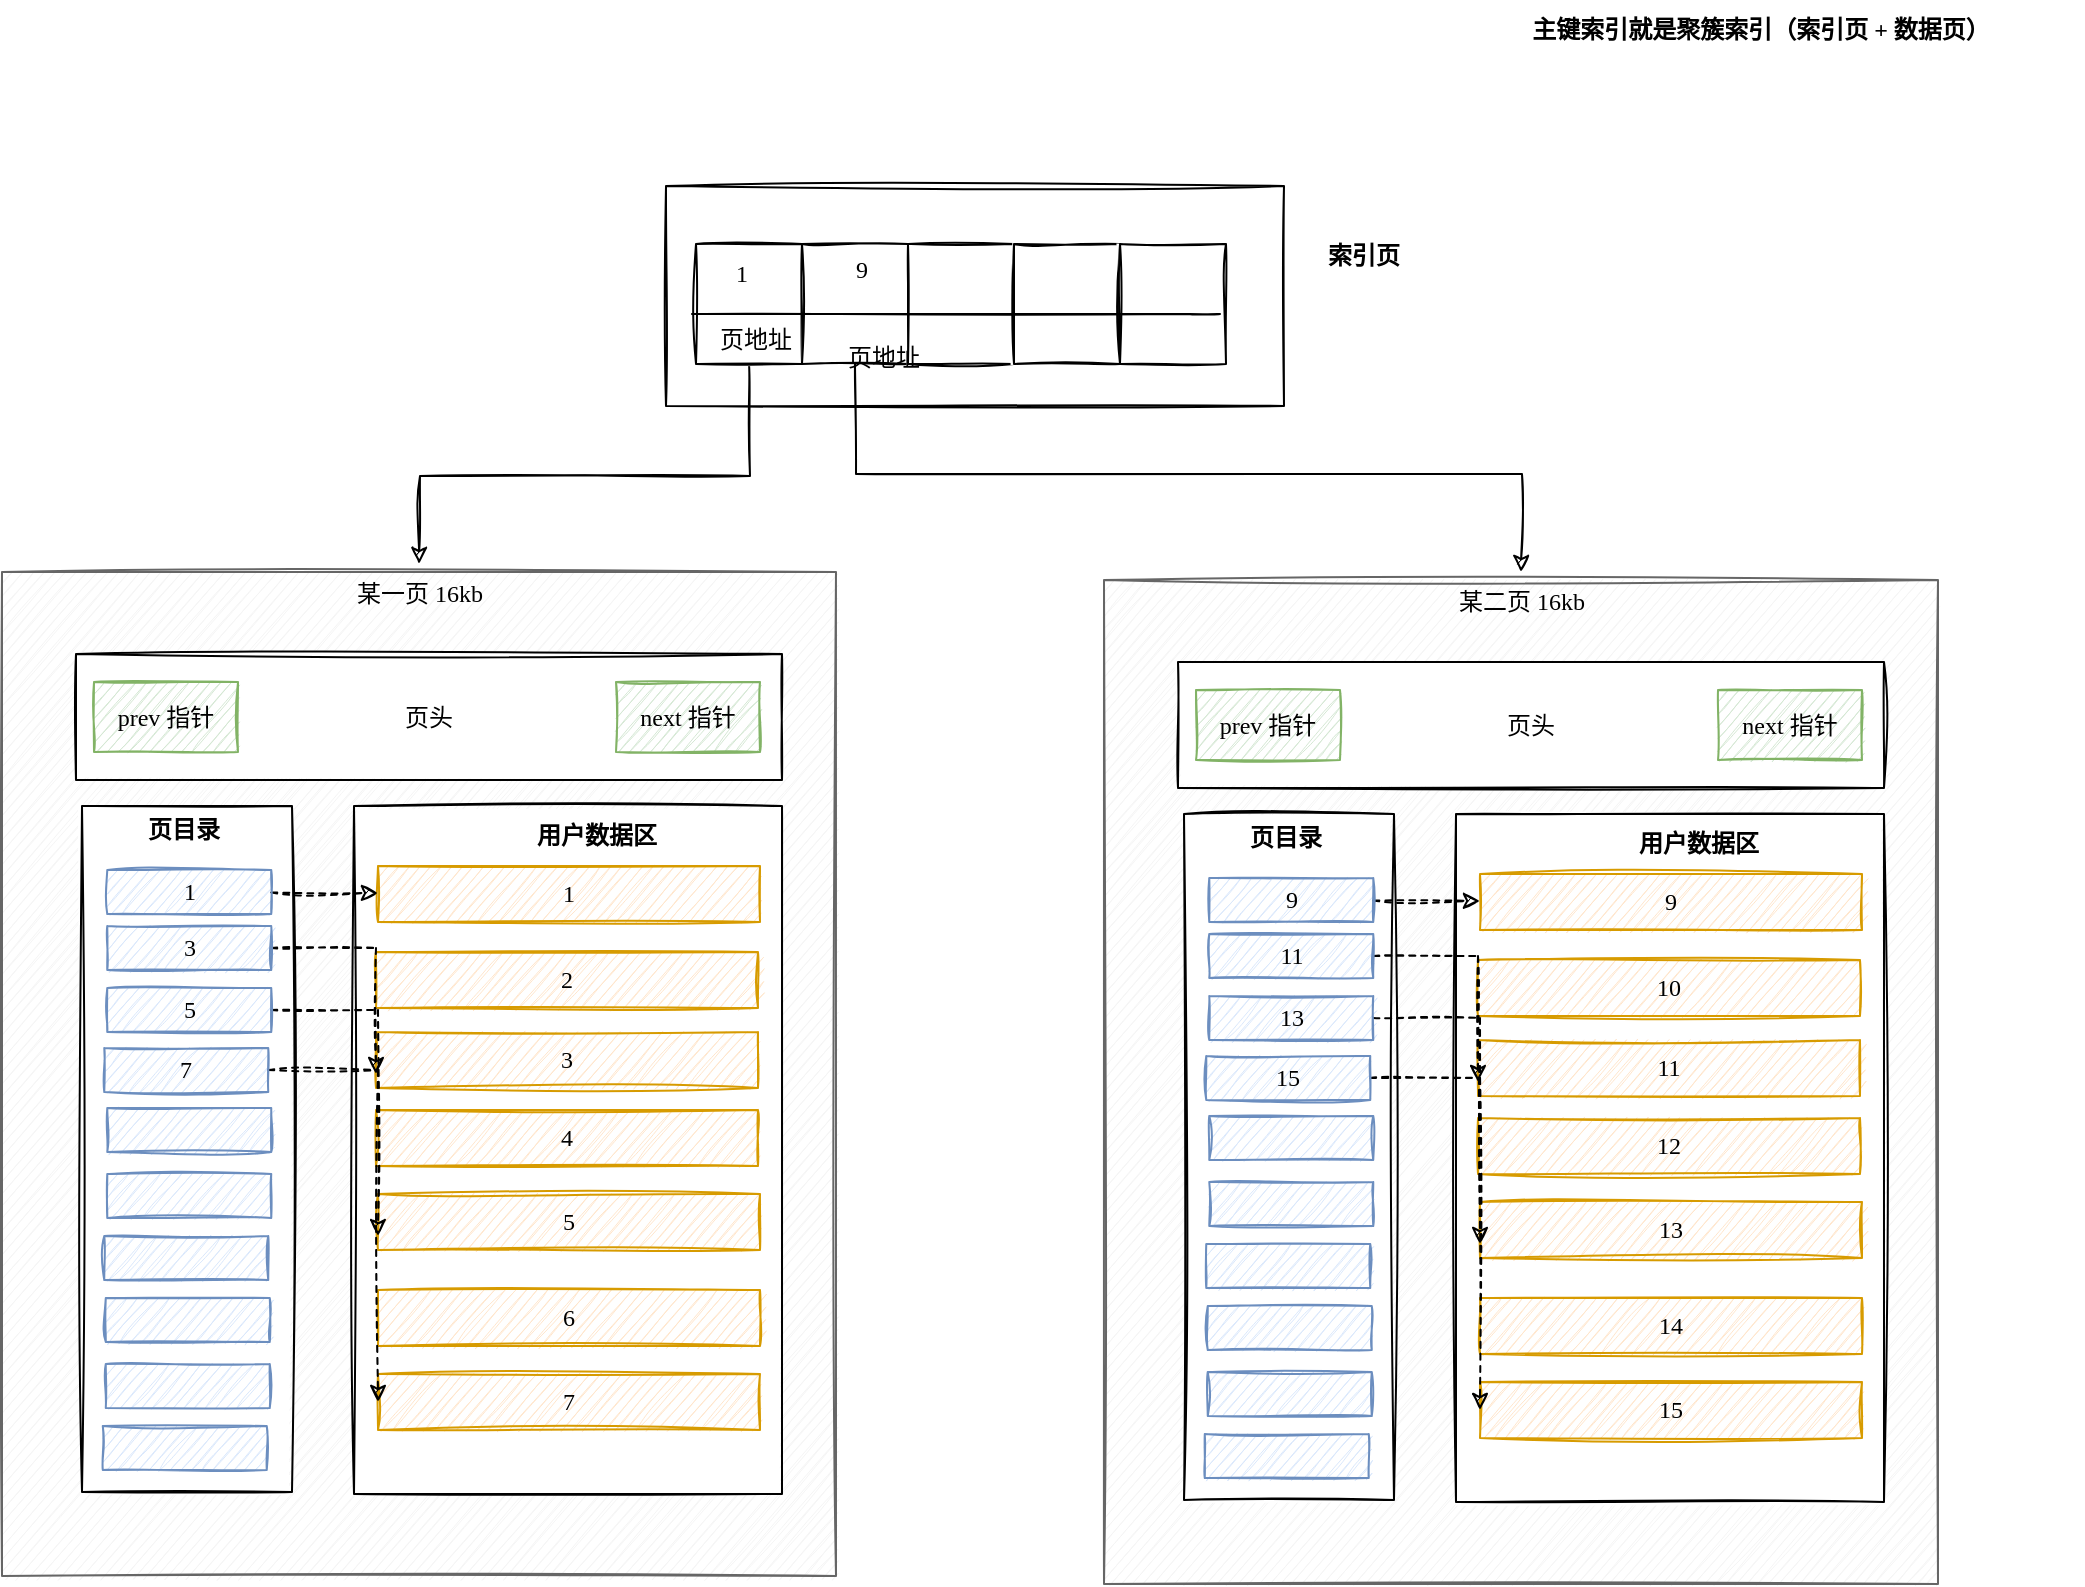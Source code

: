 <mxfile>
    <diagram id="GBUXYo0_L3jHoYtPMKWr" name="第 1 页">
        <mxGraphModel dx="1230" dy="985" grid="0" gridSize="10" guides="1" tooltips="1" connect="1" arrows="1" fold="1" page="0" pageScale="1" pageWidth="827" pageHeight="1169" math="0" shadow="0">
            <root>
                <mxCell id="0"/>
                <mxCell id="1" parent="0"/>
                <mxCell id="2" value="" style="rounded=0;whiteSpace=wrap;html=1;sketch=1;fillColor=#f5f5f5;fontColor=#333333;strokeColor=#666666;shadow=0;" parent="1" vertex="1">
                    <mxGeometry x="215" y="17" width="417" height="502" as="geometry"/>
                </mxCell>
                <mxCell id="3" value="某一页 16kb" style="text;html=1;strokeColor=none;fillColor=none;align=center;verticalAlign=middle;whiteSpace=wrap;rounded=0;sketch=1;fontFamily=Times New Roman;" parent="1" vertex="1">
                    <mxGeometry x="364.5" y="13" width="118" height="30" as="geometry"/>
                </mxCell>
                <mxCell id="4" value="页头" style="rounded=0;whiteSpace=wrap;html=1;sketch=1;fontFamily=Times New Roman;" parent="1" vertex="1">
                    <mxGeometry x="252" y="58" width="353" height="63" as="geometry"/>
                </mxCell>
                <mxCell id="5" value="prev 指针" style="rounded=0;whiteSpace=wrap;html=1;sketch=1;fontFamily=Times New Roman;fillColor=#d5e8d4;strokeColor=#82b366;" parent="1" vertex="1">
                    <mxGeometry x="261" y="72" width="72" height="35" as="geometry"/>
                </mxCell>
                <mxCell id="6" value="next 指针" style="rounded=0;whiteSpace=wrap;html=1;sketch=1;fontFamily=Times New Roman;fillColor=#d5e8d4;strokeColor=#82b366;" parent="1" vertex="1">
                    <mxGeometry x="522" y="72" width="72" height="35" as="geometry"/>
                </mxCell>
                <mxCell id="7" value="" style="rounded=0;whiteSpace=wrap;html=1;sketch=1;fontFamily=Times New Roman;" parent="1" vertex="1">
                    <mxGeometry x="391" y="134" width="214" height="344" as="geometry"/>
                </mxCell>
                <mxCell id="9" value="&lt;b&gt;用户数据区&lt;/b&gt;" style="text;html=1;strokeColor=none;fillColor=none;align=center;verticalAlign=middle;whiteSpace=wrap;rounded=0;sketch=1;fontFamily=Times New Roman;" parent="1" vertex="1">
                    <mxGeometry x="463" y="134" width="99" height="30" as="geometry"/>
                </mxCell>
                <mxCell id="10" value="1" style="rounded=0;whiteSpace=wrap;html=1;sketch=1;fontFamily=Times New Roman;fillColor=#ffe6cc;strokeColor=#d79b00;" parent="1" vertex="1">
                    <mxGeometry x="403" y="164" width="191" height="28" as="geometry"/>
                </mxCell>
                <mxCell id="11" value="2" style="rounded=0;whiteSpace=wrap;html=1;sketch=1;fontFamily=Times New Roman;fillColor=#ffe6cc;strokeColor=#d79b00;" parent="1" vertex="1">
                    <mxGeometry x="402" y="207" width="191" height="28" as="geometry"/>
                </mxCell>
                <mxCell id="12" value="3" style="rounded=0;whiteSpace=wrap;html=1;sketch=1;fontFamily=Times New Roman;fillColor=#ffe6cc;strokeColor=#d79b00;" parent="1" vertex="1">
                    <mxGeometry x="402" y="247" width="191" height="28" as="geometry"/>
                </mxCell>
                <mxCell id="13" value="7" style="rounded=0;whiteSpace=wrap;html=1;sketch=1;fontFamily=Times New Roman;fillColor=#ffe6cc;strokeColor=#d79b00;" parent="1" vertex="1">
                    <mxGeometry x="403" y="418" width="191" height="28" as="geometry"/>
                </mxCell>
                <mxCell id="14" value="6" style="rounded=0;whiteSpace=wrap;html=1;sketch=1;fontFamily=Times New Roman;fillColor=#ffe6cc;strokeColor=#d79b00;" parent="1" vertex="1">
                    <mxGeometry x="403" y="376" width="191" height="28" as="geometry"/>
                </mxCell>
                <mxCell id="15" value="5" style="rounded=0;whiteSpace=wrap;html=1;sketch=1;fontFamily=Times New Roman;fillColor=#ffe6cc;strokeColor=#d79b00;" parent="1" vertex="1">
                    <mxGeometry x="403" y="328" width="191" height="28" as="geometry"/>
                </mxCell>
                <mxCell id="16" value="4" style="rounded=0;whiteSpace=wrap;html=1;sketch=1;fontFamily=Times New Roman;fillColor=#ffe6cc;strokeColor=#d79b00;" parent="1" vertex="1">
                    <mxGeometry x="402" y="286" width="191" height="28" as="geometry"/>
                </mxCell>
                <mxCell id="17" value="" style="rounded=0;whiteSpace=wrap;html=1;sketch=1;fontFamily=Times New Roman;" parent="1" vertex="1">
                    <mxGeometry x="255" y="134" width="105" height="343" as="geometry"/>
                </mxCell>
                <mxCell id="31" style="edgeStyle=none;html=1;fontFamily=Times New Roman;dashed=1;sketch=1;" parent="1" source="18" target="10" edge="1">
                    <mxGeometry relative="1" as="geometry"/>
                </mxCell>
                <mxCell id="18" value="1" style="rounded=0;whiteSpace=wrap;html=1;sketch=1;fontFamily=Times New Roman;fillColor=#dae8fc;strokeColor=#6c8ebf;" parent="1" vertex="1">
                    <mxGeometry x="267.63" y="166" width="82" height="22" as="geometry"/>
                </mxCell>
                <mxCell id="35" style="edgeStyle=none;rounded=0;html=1;entryX=0;entryY=0.75;entryDx=0;entryDy=0;dashed=1;fontFamily=Times New Roman;sketch=1;" parent="1" source="19" target="12" edge="1">
                    <mxGeometry relative="1" as="geometry">
                        <Array as="points">
                            <mxPoint x="402" y="205"/>
                        </Array>
                    </mxGeometry>
                </mxCell>
                <mxCell id="19" value="3" style="rounded=0;whiteSpace=wrap;html=1;sketch=1;fontFamily=Times New Roman;fillColor=#dae8fc;strokeColor=#6c8ebf;" parent="1" vertex="1">
                    <mxGeometry x="267.63" y="194" width="82" height="22" as="geometry"/>
                </mxCell>
                <mxCell id="33" style="edgeStyle=none;rounded=0;html=1;entryX=0;entryY=0.75;entryDx=0;entryDy=0;dashed=1;fontFamily=Times New Roman;sketch=1;" parent="1" source="20" target="15" edge="1">
                    <mxGeometry relative="1" as="geometry">
                        <Array as="points">
                            <mxPoint x="403" y="236"/>
                        </Array>
                    </mxGeometry>
                </mxCell>
                <mxCell id="20" value="5" style="rounded=0;whiteSpace=wrap;html=1;sketch=1;fontFamily=Times New Roman;fillColor=#dae8fc;strokeColor=#6c8ebf;" parent="1" vertex="1">
                    <mxGeometry x="267.63" y="225" width="82" height="22" as="geometry"/>
                </mxCell>
                <mxCell id="34" style="edgeStyle=none;rounded=0;html=1;entryX=0;entryY=0.5;entryDx=0;entryDy=0;dashed=1;fontFamily=Times New Roman;sketch=1;" parent="1" source="21" target="13" edge="1">
                    <mxGeometry relative="1" as="geometry">
                        <Array as="points">
                            <mxPoint x="403" y="266"/>
                        </Array>
                    </mxGeometry>
                </mxCell>
                <mxCell id="21" value="7" style="rounded=0;whiteSpace=wrap;html=1;sketch=1;fontFamily=Times New Roman;fillColor=#dae8fc;strokeColor=#6c8ebf;" parent="1" vertex="1">
                    <mxGeometry x="266.13" y="255" width="82" height="22" as="geometry"/>
                </mxCell>
                <mxCell id="22" value="" style="rounded=0;whiteSpace=wrap;html=1;sketch=1;fontFamily=Times New Roman;fillColor=#dae8fc;strokeColor=#6c8ebf;" parent="1" vertex="1">
                    <mxGeometry x="267.63" y="285" width="82" height="22" as="geometry"/>
                </mxCell>
                <mxCell id="23" value="" style="rounded=0;whiteSpace=wrap;html=1;sketch=1;fontFamily=Times New Roman;fillColor=#dae8fc;strokeColor=#6c8ebf;" parent="1" vertex="1">
                    <mxGeometry x="267.63" y="318" width="82" height="22" as="geometry"/>
                </mxCell>
                <mxCell id="24" value="" style="rounded=0;whiteSpace=wrap;html=1;sketch=1;fontFamily=Times New Roman;fillColor=#dae8fc;strokeColor=#6c8ebf;" parent="1" vertex="1">
                    <mxGeometry x="266.13" y="349" width="82" height="22" as="geometry"/>
                </mxCell>
                <mxCell id="27" value="" style="rounded=0;whiteSpace=wrap;html=1;sketch=1;fontFamily=Times New Roman;fillColor=#dae8fc;strokeColor=#6c8ebf;" parent="1" vertex="1">
                    <mxGeometry x="266.88" y="380" width="82" height="22" as="geometry"/>
                </mxCell>
                <mxCell id="28" value="" style="rounded=0;whiteSpace=wrap;html=1;sketch=1;fontFamily=Times New Roman;fillColor=#dae8fc;strokeColor=#6c8ebf;" parent="1" vertex="1">
                    <mxGeometry x="266.88" y="413" width="82" height="22" as="geometry"/>
                </mxCell>
                <mxCell id="29" value="" style="rounded=0;whiteSpace=wrap;html=1;sketch=1;fontFamily=Times New Roman;fillColor=#dae8fc;strokeColor=#6c8ebf;" parent="1" vertex="1">
                    <mxGeometry x="265.38" y="444" width="82" height="22" as="geometry"/>
                </mxCell>
                <mxCell id="30" value="&lt;b&gt;页目录&lt;/b&gt;" style="text;html=1;strokeColor=none;fillColor=none;align=center;verticalAlign=middle;whiteSpace=wrap;rounded=0;sketch=1;fontFamily=Times New Roman;" parent="1" vertex="1">
                    <mxGeometry x="276.38" y="131" width="60" height="30" as="geometry"/>
                </mxCell>
                <mxCell id="36" value="" style="rounded=0;whiteSpace=wrap;html=1;sketch=1;fillColor=#f5f5f5;fontColor=#333333;strokeColor=#666666;shadow=0;" parent="1" vertex="1">
                    <mxGeometry x="766" y="21" width="417" height="502" as="geometry"/>
                </mxCell>
                <mxCell id="37" value="某二页 16kb" style="text;html=1;strokeColor=none;fillColor=none;align=center;verticalAlign=middle;whiteSpace=wrap;rounded=0;sketch=1;fontFamily=Times New Roman;" parent="1" vertex="1">
                    <mxGeometry x="915.5" y="17" width="118" height="30" as="geometry"/>
                </mxCell>
                <mxCell id="38" value="页头" style="rounded=0;whiteSpace=wrap;html=1;sketch=1;fontFamily=Times New Roman;" parent="1" vertex="1">
                    <mxGeometry x="803" y="62" width="353" height="63" as="geometry"/>
                </mxCell>
                <mxCell id="39" value="prev 指针" style="rounded=0;whiteSpace=wrap;html=1;sketch=1;fontFamily=Times New Roman;fillColor=#d5e8d4;strokeColor=#82b366;" parent="1" vertex="1">
                    <mxGeometry x="812" y="76" width="72" height="35" as="geometry"/>
                </mxCell>
                <mxCell id="40" value="next 指针" style="rounded=0;whiteSpace=wrap;html=1;sketch=1;fontFamily=Times New Roman;fillColor=#d5e8d4;strokeColor=#82b366;" parent="1" vertex="1">
                    <mxGeometry x="1073" y="76" width="72" height="35" as="geometry"/>
                </mxCell>
                <mxCell id="41" value="" style="rounded=0;whiteSpace=wrap;html=1;sketch=1;fontFamily=Times New Roman;" parent="1" vertex="1">
                    <mxGeometry x="942" y="138" width="214" height="344" as="geometry"/>
                </mxCell>
                <mxCell id="42" value="&lt;b&gt;用户数据区&lt;/b&gt;" style="text;html=1;strokeColor=none;fillColor=none;align=center;verticalAlign=middle;whiteSpace=wrap;rounded=0;sketch=1;fontFamily=Times New Roman;" parent="1" vertex="1">
                    <mxGeometry x="1014" y="138" width="99" height="30" as="geometry"/>
                </mxCell>
                <mxCell id="43" value="9" style="rounded=0;whiteSpace=wrap;html=1;sketch=1;fontFamily=Times New Roman;fillColor=#ffe6cc;strokeColor=#d79b00;" parent="1" vertex="1">
                    <mxGeometry x="954" y="168" width="191" height="28" as="geometry"/>
                </mxCell>
                <mxCell id="44" value="10" style="rounded=0;whiteSpace=wrap;html=1;sketch=1;fontFamily=Times New Roman;fillColor=#ffe6cc;strokeColor=#d79b00;" parent="1" vertex="1">
                    <mxGeometry x="953" y="211" width="191" height="28" as="geometry"/>
                </mxCell>
                <mxCell id="45" value="11" style="rounded=0;whiteSpace=wrap;html=1;sketch=1;fontFamily=Times New Roman;fillColor=#ffe6cc;strokeColor=#d79b00;" parent="1" vertex="1">
                    <mxGeometry x="953" y="251" width="191" height="28" as="geometry"/>
                </mxCell>
                <mxCell id="46" value="15" style="rounded=0;whiteSpace=wrap;html=1;sketch=1;fontFamily=Times New Roman;fillColor=#ffe6cc;strokeColor=#d79b00;" parent="1" vertex="1">
                    <mxGeometry x="954" y="422" width="191" height="28" as="geometry"/>
                </mxCell>
                <mxCell id="47" value="14" style="rounded=0;whiteSpace=wrap;html=1;sketch=1;fontFamily=Times New Roman;fillColor=#ffe6cc;strokeColor=#d79b00;" parent="1" vertex="1">
                    <mxGeometry x="954" y="380" width="191" height="28" as="geometry"/>
                </mxCell>
                <mxCell id="48" value="13" style="rounded=0;whiteSpace=wrap;html=1;sketch=1;fontFamily=Times New Roman;fillColor=#ffe6cc;strokeColor=#d79b00;" parent="1" vertex="1">
                    <mxGeometry x="954" y="332" width="191" height="28" as="geometry"/>
                </mxCell>
                <mxCell id="49" value="12" style="rounded=0;whiteSpace=wrap;html=1;sketch=1;fontFamily=Times New Roman;fillColor=#ffe6cc;strokeColor=#d79b00;" parent="1" vertex="1">
                    <mxGeometry x="953" y="290" width="191" height="28" as="geometry"/>
                </mxCell>
                <mxCell id="50" value="" style="rounded=0;whiteSpace=wrap;html=1;sketch=1;fontFamily=Times New Roman;" parent="1" vertex="1">
                    <mxGeometry x="806" y="138" width="105" height="343" as="geometry"/>
                </mxCell>
                <mxCell id="51" style="edgeStyle=none;html=1;fontFamily=Times New Roman;dashed=1;sketch=1;" parent="1" source="52" target="43" edge="1">
                    <mxGeometry relative="1" as="geometry"/>
                </mxCell>
                <mxCell id="52" value="9" style="rounded=0;whiteSpace=wrap;html=1;sketch=1;fontFamily=Times New Roman;fillColor=#dae8fc;strokeColor=#6c8ebf;" parent="1" vertex="1">
                    <mxGeometry x="818.63" y="170" width="82" height="22" as="geometry"/>
                </mxCell>
                <mxCell id="53" style="edgeStyle=none;rounded=0;html=1;entryX=0;entryY=0.75;entryDx=0;entryDy=0;dashed=1;fontFamily=Times New Roman;sketch=1;" parent="1" source="54" target="45" edge="1">
                    <mxGeometry relative="1" as="geometry">
                        <Array as="points">
                            <mxPoint x="953" y="209"/>
                        </Array>
                    </mxGeometry>
                </mxCell>
                <mxCell id="54" value="11" style="rounded=0;whiteSpace=wrap;html=1;sketch=1;fontFamily=Times New Roman;fillColor=#dae8fc;strokeColor=#6c8ebf;" parent="1" vertex="1">
                    <mxGeometry x="818.63" y="198" width="82" height="22" as="geometry"/>
                </mxCell>
                <mxCell id="55" style="edgeStyle=none;rounded=0;html=1;entryX=0;entryY=0.75;entryDx=0;entryDy=0;dashed=1;fontFamily=Times New Roman;sketch=1;" parent="1" source="56" target="48" edge="1">
                    <mxGeometry relative="1" as="geometry">
                        <Array as="points">
                            <mxPoint x="954" y="240"/>
                        </Array>
                    </mxGeometry>
                </mxCell>
                <mxCell id="56" value="13" style="rounded=0;whiteSpace=wrap;html=1;sketch=1;fontFamily=Times New Roman;fillColor=#dae8fc;strokeColor=#6c8ebf;" parent="1" vertex="1">
                    <mxGeometry x="818.63" y="229" width="82" height="22" as="geometry"/>
                </mxCell>
                <mxCell id="57" style="edgeStyle=none;rounded=0;html=1;entryX=0;entryY=0.5;entryDx=0;entryDy=0;dashed=1;fontFamily=Times New Roman;sketch=1;" parent="1" source="58" target="46" edge="1">
                    <mxGeometry relative="1" as="geometry">
                        <Array as="points">
                            <mxPoint x="954" y="270"/>
                        </Array>
                    </mxGeometry>
                </mxCell>
                <mxCell id="58" value="15" style="rounded=0;whiteSpace=wrap;html=1;sketch=1;fontFamily=Times New Roman;fillColor=#dae8fc;strokeColor=#6c8ebf;" parent="1" vertex="1">
                    <mxGeometry x="817.13" y="259" width="82" height="22" as="geometry"/>
                </mxCell>
                <mxCell id="59" value="" style="rounded=0;whiteSpace=wrap;html=1;sketch=1;fontFamily=Times New Roman;fillColor=#dae8fc;strokeColor=#6c8ebf;" parent="1" vertex="1">
                    <mxGeometry x="818.63" y="289" width="82" height="22" as="geometry"/>
                </mxCell>
                <mxCell id="60" value="" style="rounded=0;whiteSpace=wrap;html=1;sketch=1;fontFamily=Times New Roman;fillColor=#dae8fc;strokeColor=#6c8ebf;" parent="1" vertex="1">
                    <mxGeometry x="818.63" y="322" width="82" height="22" as="geometry"/>
                </mxCell>
                <mxCell id="61" value="" style="rounded=0;whiteSpace=wrap;html=1;sketch=1;fontFamily=Times New Roman;fillColor=#dae8fc;strokeColor=#6c8ebf;" parent="1" vertex="1">
                    <mxGeometry x="817.13" y="353" width="82" height="22" as="geometry"/>
                </mxCell>
                <mxCell id="62" value="" style="rounded=0;whiteSpace=wrap;html=1;sketch=1;fontFamily=Times New Roman;fillColor=#dae8fc;strokeColor=#6c8ebf;" parent="1" vertex="1">
                    <mxGeometry x="817.88" y="384" width="82" height="22" as="geometry"/>
                </mxCell>
                <mxCell id="63" value="" style="rounded=0;whiteSpace=wrap;html=1;sketch=1;fontFamily=Times New Roman;fillColor=#dae8fc;strokeColor=#6c8ebf;" parent="1" vertex="1">
                    <mxGeometry x="817.88" y="417" width="82" height="22" as="geometry"/>
                </mxCell>
                <mxCell id="64" value="" style="rounded=0;whiteSpace=wrap;html=1;sketch=1;fontFamily=Times New Roman;fillColor=#dae8fc;strokeColor=#6c8ebf;" parent="1" vertex="1">
                    <mxGeometry x="816.38" y="448" width="82" height="22" as="geometry"/>
                </mxCell>
                <mxCell id="65" value="&lt;b&gt;页目录&lt;/b&gt;" style="text;html=1;strokeColor=none;fillColor=none;align=center;verticalAlign=middle;whiteSpace=wrap;rounded=0;sketch=1;fontFamily=Times New Roman;" parent="1" vertex="1">
                    <mxGeometry x="827.38" y="135" width="60" height="30" as="geometry"/>
                </mxCell>
                <mxCell id="66" value="" style="rounded=0;whiteSpace=wrap;html=1;shadow=0;sketch=1;fontFamily=Times New Roman;" parent="1" vertex="1">
                    <mxGeometry x="547" y="-176" width="309" height="110" as="geometry"/>
                </mxCell>
                <mxCell id="73" style="edgeStyle=none;rounded=0;html=1;exitX=0.5;exitY=1;exitDx=0;exitDy=0;entryX=0.5;entryY=0;entryDx=0;entryDy=0;fontFamily=Times New Roman;sketch=1;" parent="1" source="67" target="3" edge="1">
                    <mxGeometry relative="1" as="geometry">
                        <Array as="points">
                            <mxPoint x="589" y="-31"/>
                            <mxPoint x="424" y="-31"/>
                        </Array>
                    </mxGeometry>
                </mxCell>
                <mxCell id="67" value="" style="rounded=0;whiteSpace=wrap;html=1;shadow=0;sketch=1;fontFamily=Times New Roman;" parent="1" vertex="1">
                    <mxGeometry x="562" y="-147" width="53" height="60" as="geometry"/>
                </mxCell>
                <mxCell id="74" style="edgeStyle=none;rounded=0;html=1;exitX=0.5;exitY=1;exitDx=0;exitDy=0;entryX=0.5;entryY=0;entryDx=0;entryDy=0;fontFamily=Times New Roman;sketch=1;" parent="1" source="68" target="37" edge="1">
                    <mxGeometry relative="1" as="geometry">
                        <Array as="points">
                            <mxPoint x="642" y="-32"/>
                            <mxPoint x="975" y="-32"/>
                        </Array>
                    </mxGeometry>
                </mxCell>
                <mxCell id="68" value="" style="rounded=0;whiteSpace=wrap;html=1;shadow=0;sketch=1;fontFamily=Times New Roman;" parent="1" vertex="1">
                    <mxGeometry x="615" y="-147" width="53" height="60" as="geometry"/>
                </mxCell>
                <mxCell id="69" value="" style="rounded=0;whiteSpace=wrap;html=1;shadow=0;sketch=1;fontFamily=Times New Roman;" parent="1" vertex="1">
                    <mxGeometry x="668" y="-147" width="53" height="60" as="geometry"/>
                </mxCell>
                <mxCell id="70" value="" style="rounded=0;whiteSpace=wrap;html=1;shadow=0;sketch=1;fontFamily=Times New Roman;" parent="1" vertex="1">
                    <mxGeometry x="721" y="-147" width="53" height="60" as="geometry"/>
                </mxCell>
                <mxCell id="72" value="" style="rounded=0;whiteSpace=wrap;html=1;shadow=0;sketch=1;fontFamily=Times New Roman;" parent="1" vertex="1">
                    <mxGeometry x="774" y="-147" width="53" height="60" as="geometry"/>
                </mxCell>
                <mxCell id="75" value="&lt;b&gt;索引页&lt;/b&gt;" style="text;html=1;strokeColor=none;fillColor=none;align=center;verticalAlign=middle;whiteSpace=wrap;rounded=0;shadow=0;sketch=1;fontFamily=Times New Roman;" vertex="1" parent="1">
                    <mxGeometry x="866" y="-156" width="60" height="30" as="geometry"/>
                </mxCell>
                <mxCell id="76" value="" style="endArrow=none;html=1;rounded=0;sketch=1;fontFamily=Times New Roman;" edge="1" parent="1">
                    <mxGeometry width="50" height="50" relative="1" as="geometry">
                        <mxPoint x="560" y="-112" as="sourcePoint"/>
                        <mxPoint x="824" y="-112" as="targetPoint"/>
                        <Array as="points">
                            <mxPoint x="808" y="-112"/>
                        </Array>
                    </mxGeometry>
                </mxCell>
                <mxCell id="77" value="1" style="text;html=1;strokeColor=none;fillColor=none;align=center;verticalAlign=middle;whiteSpace=wrap;rounded=0;shadow=0;sketch=1;fontFamily=Times New Roman;" vertex="1" parent="1">
                    <mxGeometry x="555" y="-147" width="60" height="30" as="geometry"/>
                </mxCell>
                <mxCell id="78" value="9" style="text;html=1;strokeColor=none;fillColor=none;align=center;verticalAlign=middle;whiteSpace=wrap;rounded=0;shadow=0;sketch=1;fontFamily=Times New Roman;" vertex="1" parent="1">
                    <mxGeometry x="615" y="-149" width="60" height="30" as="geometry"/>
                </mxCell>
                <mxCell id="82" value="页地址" style="text;html=1;strokeColor=none;fillColor=none;align=center;verticalAlign=middle;whiteSpace=wrap;rounded=0;shadow=0;sketch=1;fontFamily=Times New Roman;" vertex="1" parent="1">
                    <mxGeometry x="562" y="-114" width="60" height="30" as="geometry"/>
                </mxCell>
                <mxCell id="83" value="页地址" style="text;html=1;strokeColor=none;fillColor=none;align=center;verticalAlign=middle;whiteSpace=wrap;rounded=0;shadow=0;sketch=1;fontFamily=Times New Roman;" vertex="1" parent="1">
                    <mxGeometry x="626" y="-105" width="60" height="30" as="geometry"/>
                </mxCell>
                <mxCell id="84" value="&lt;b&gt;主键索引就是聚簇索引（索引页 + 数据页）&lt;/b&gt;" style="text;html=1;strokeColor=none;fillColor=none;align=center;verticalAlign=middle;whiteSpace=wrap;rounded=0;shadow=0;sketch=1;fontFamily=Times New Roman;" vertex="1" parent="1">
                    <mxGeometry x="933" y="-269" width="322.5" height="30" as="geometry"/>
                </mxCell>
            </root>
        </mxGraphModel>
    </diagram>
</mxfile>